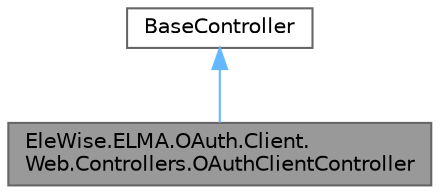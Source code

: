 digraph "EleWise.ELMA.OAuth.Client.Web.Controllers.OAuthClientController"
{
 // LATEX_PDF_SIZE
  bgcolor="transparent";
  edge [fontname=Helvetica,fontsize=10,labelfontname=Helvetica,labelfontsize=10];
  node [fontname=Helvetica,fontsize=10,shape=box,height=0.2,width=0.4];
  Node1 [id="Node000001",label="EleWise.ELMA.OAuth.Client.\lWeb.Controllers.OAuthClientController",height=0.2,width=0.4,color="gray40", fillcolor="grey60", style="filled", fontcolor="black",tooltip="Контроллер аутентификации с использованием провайдера внешней системы"];
  Node2 -> Node1 [id="edge1_Node000001_Node000002",dir="back",color="steelblue1",style="solid",tooltip=" "];
  Node2 [id="Node000002",label="BaseController",height=0.2,width=0.4,color="gray40", fillcolor="white", style="filled",tooltip=" "];
}
